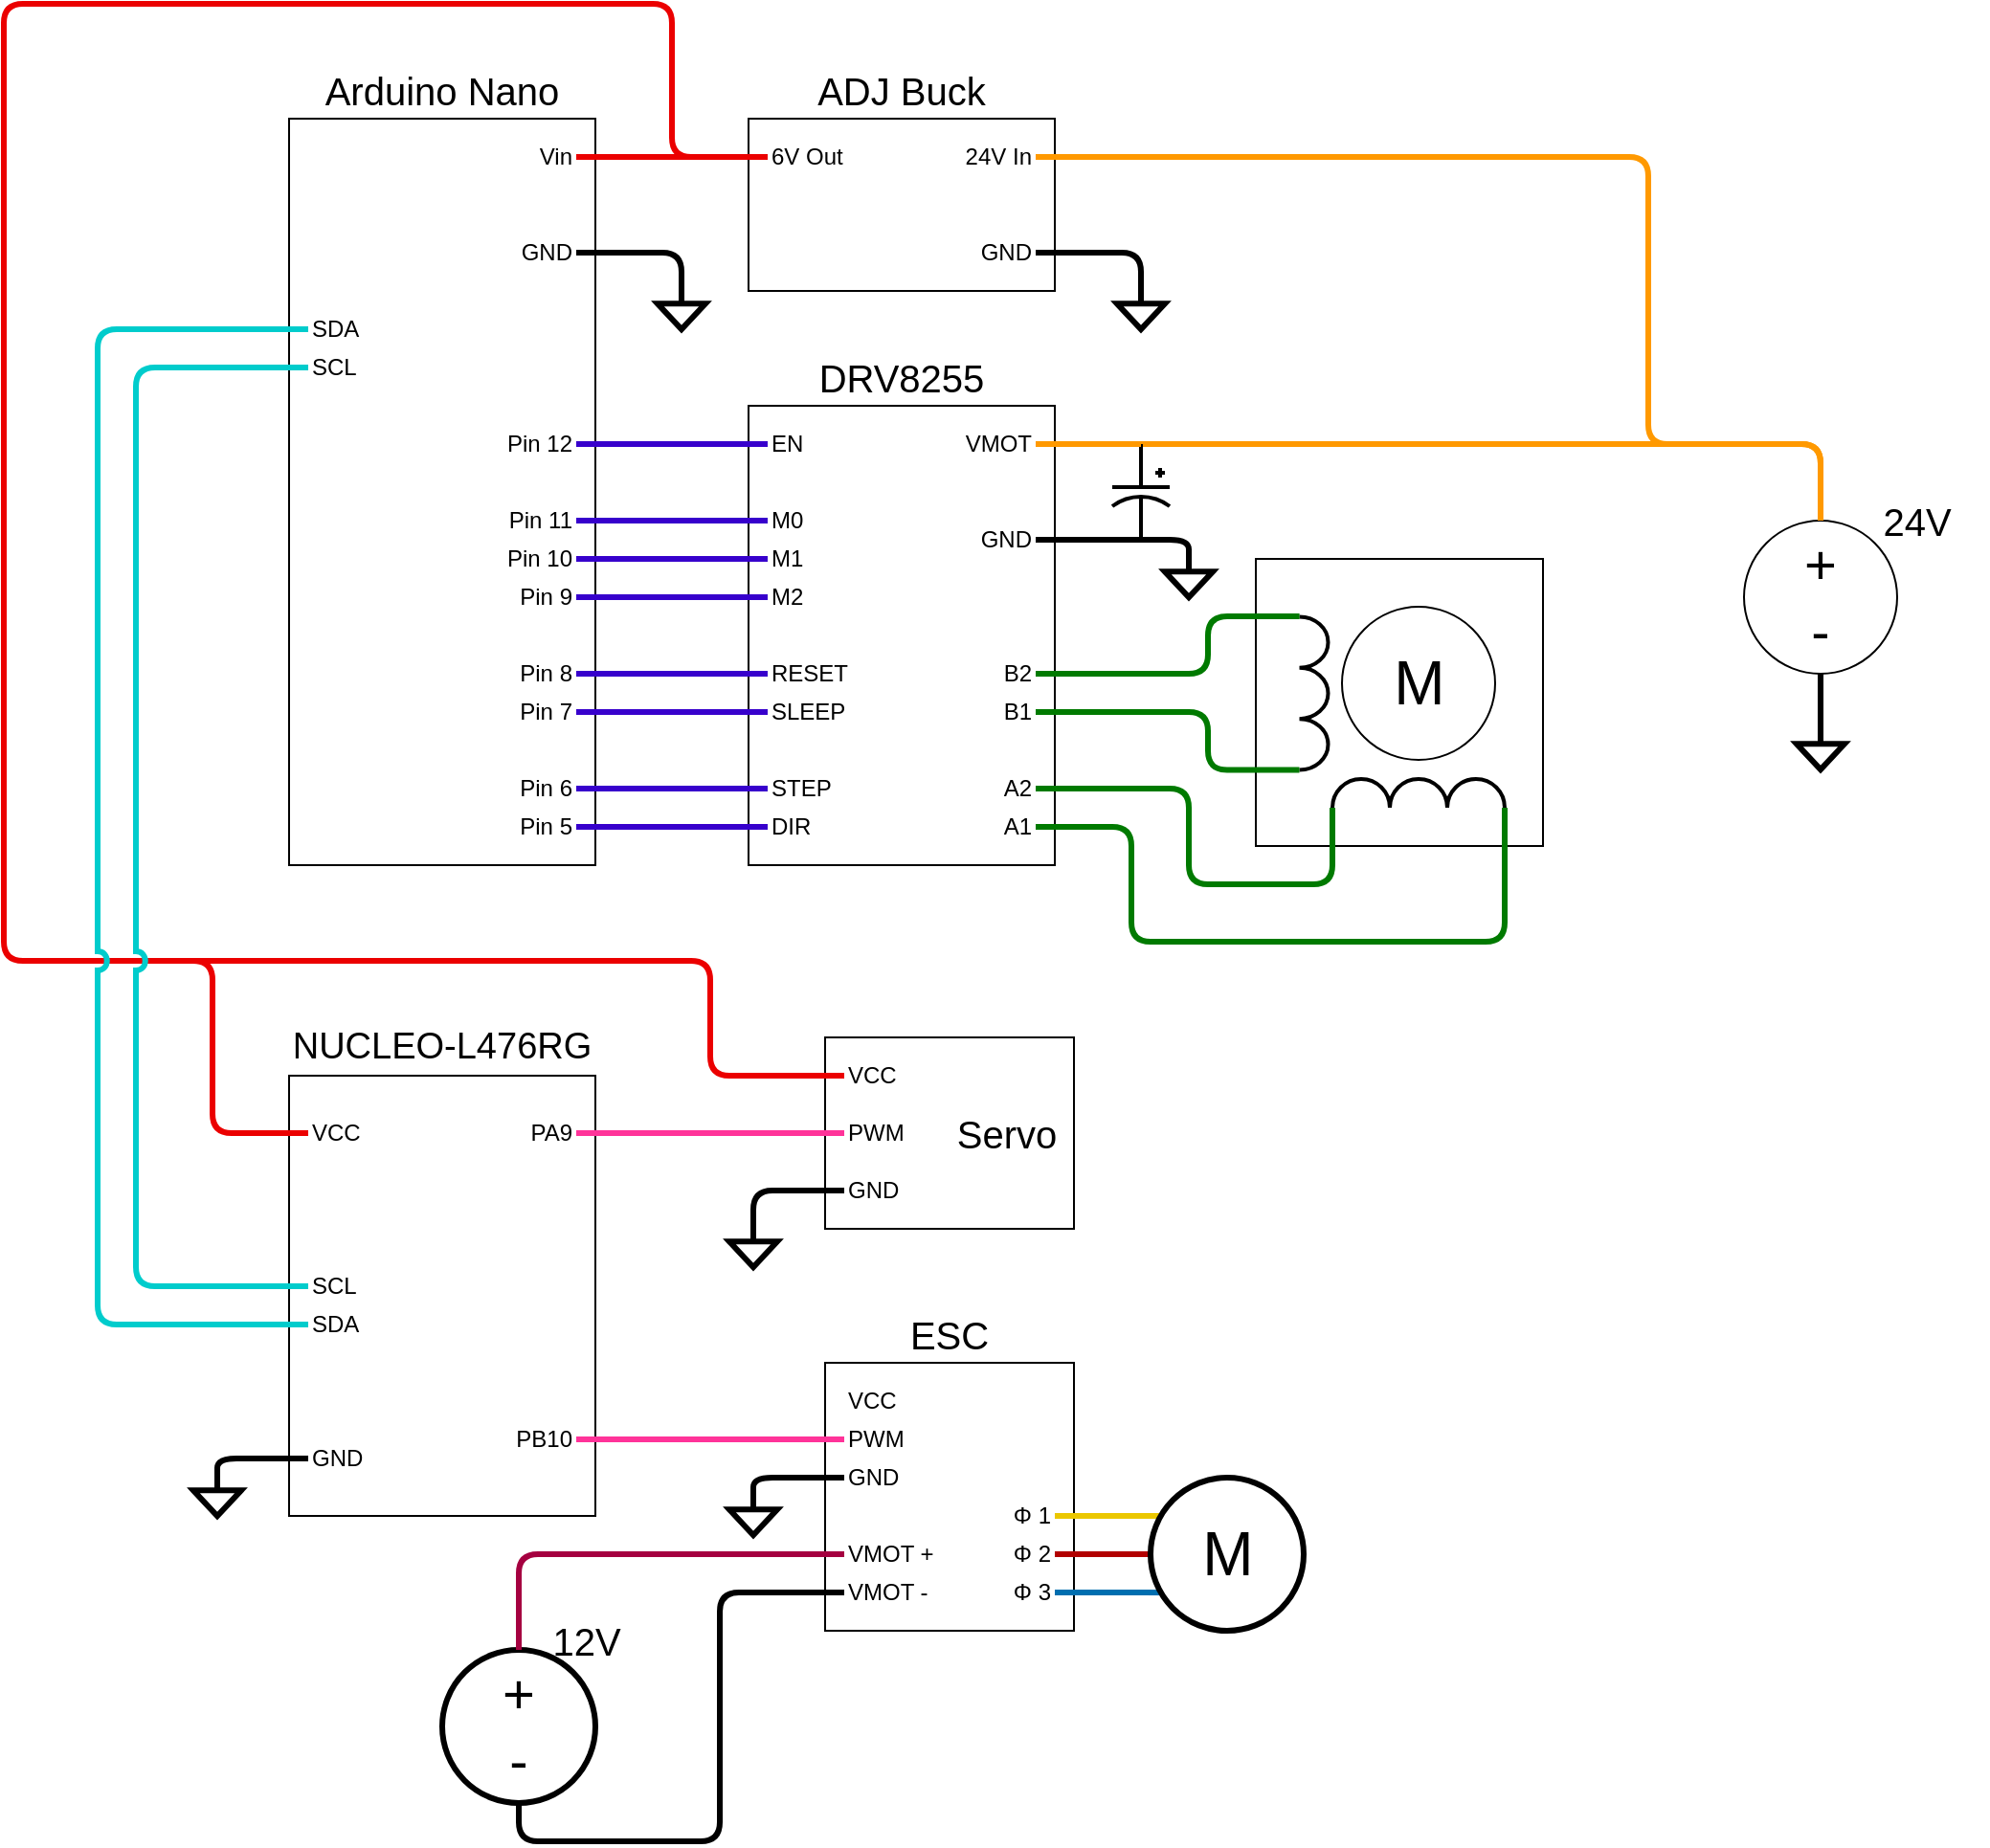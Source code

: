 <mxfile version="24.0.4" type="device">
  <diagram name="Page-1" id="HHTXaT1K1Qac4l2XvUOu">
    <mxGraphModel dx="4073" dy="1965" grid="1" gridSize="10" guides="1" tooltips="1" connect="1" arrows="1" fold="1" page="1" pageScale="1" pageWidth="1100" pageHeight="850" math="0" shadow="0">
      <root>
        <mxCell id="0" />
        <mxCell id="1" parent="0" />
        <mxCell id="TWjn_tjf3bWAZkSlmMyw-79" value="" style="group" vertex="1" connectable="0" parent="1">
          <mxGeometry x="-320" y="210" width="160" height="270" as="geometry" />
        </mxCell>
        <mxCell id="TWjn_tjf3bWAZkSlmMyw-7" value="" style="rounded=0;whiteSpace=wrap;html=1;" vertex="1" parent="TWjn_tjf3bWAZkSlmMyw-79">
          <mxGeometry y="30" width="160" height="240" as="geometry" />
        </mxCell>
        <mxCell id="TWjn_tjf3bWAZkSlmMyw-50" value="M0" style="text;html=1;align=left;verticalAlign=middle;whiteSpace=wrap;rounded=0;" vertex="1" parent="TWjn_tjf3bWAZkSlmMyw-79">
          <mxGeometry x="10" y="80" width="60" height="20" as="geometry" />
        </mxCell>
        <mxCell id="TWjn_tjf3bWAZkSlmMyw-52" value="M1" style="text;html=1;align=left;verticalAlign=middle;whiteSpace=wrap;rounded=0;" vertex="1" parent="TWjn_tjf3bWAZkSlmMyw-79">
          <mxGeometry x="10" y="100" width="60" height="20" as="geometry" />
        </mxCell>
        <mxCell id="TWjn_tjf3bWAZkSlmMyw-54" value="M2" style="text;html=1;align=left;verticalAlign=middle;whiteSpace=wrap;rounded=0;" vertex="1" parent="TWjn_tjf3bWAZkSlmMyw-79">
          <mxGeometry x="10" y="120" width="60" height="20" as="geometry" />
        </mxCell>
        <mxCell id="TWjn_tjf3bWAZkSlmMyw-55" value="RESET" style="text;html=1;align=left;verticalAlign=middle;whiteSpace=wrap;rounded=0;" vertex="1" parent="TWjn_tjf3bWAZkSlmMyw-79">
          <mxGeometry x="10" y="160" width="60" height="20" as="geometry" />
        </mxCell>
        <mxCell id="TWjn_tjf3bWAZkSlmMyw-56" value="SLEEP" style="text;html=1;align=left;verticalAlign=middle;whiteSpace=wrap;rounded=0;" vertex="1" parent="TWjn_tjf3bWAZkSlmMyw-79">
          <mxGeometry x="10" y="180" width="60" height="20" as="geometry" />
        </mxCell>
        <mxCell id="TWjn_tjf3bWAZkSlmMyw-57" value="STEP" style="text;html=1;align=left;verticalAlign=middle;whiteSpace=wrap;rounded=0;" vertex="1" parent="TWjn_tjf3bWAZkSlmMyw-79">
          <mxGeometry x="10" y="220" width="60" height="20" as="geometry" />
        </mxCell>
        <mxCell id="TWjn_tjf3bWAZkSlmMyw-58" value="DIR" style="text;html=1;align=left;verticalAlign=middle;whiteSpace=wrap;rounded=0;" vertex="1" parent="TWjn_tjf3bWAZkSlmMyw-79">
          <mxGeometry x="10" y="240" width="60" height="20" as="geometry" />
        </mxCell>
        <mxCell id="TWjn_tjf3bWAZkSlmMyw-59" value="VMOT" style="text;html=1;align=right;verticalAlign=middle;whiteSpace=wrap;rounded=0;" vertex="1" parent="TWjn_tjf3bWAZkSlmMyw-79">
          <mxGeometry x="90" y="40" width="60" height="20" as="geometry" />
        </mxCell>
        <mxCell id="TWjn_tjf3bWAZkSlmMyw-60" value="GND" style="text;html=1;align=right;verticalAlign=middle;whiteSpace=wrap;rounded=0;" vertex="1" parent="TWjn_tjf3bWAZkSlmMyw-79">
          <mxGeometry x="90" y="90" width="60" height="20" as="geometry" />
        </mxCell>
        <mxCell id="TWjn_tjf3bWAZkSlmMyw-61" value="B2" style="text;html=1;align=right;verticalAlign=middle;whiteSpace=wrap;rounded=0;" vertex="1" parent="TWjn_tjf3bWAZkSlmMyw-79">
          <mxGeometry x="90" y="160" width="60" height="20" as="geometry" />
        </mxCell>
        <mxCell id="TWjn_tjf3bWAZkSlmMyw-62" value="B1" style="text;html=1;align=right;verticalAlign=middle;whiteSpace=wrap;rounded=0;" vertex="1" parent="TWjn_tjf3bWAZkSlmMyw-79">
          <mxGeometry x="90" y="180" width="60" height="20" as="geometry" />
        </mxCell>
        <mxCell id="TWjn_tjf3bWAZkSlmMyw-63" value="A2" style="text;html=1;align=right;verticalAlign=middle;whiteSpace=wrap;rounded=0;" vertex="1" parent="TWjn_tjf3bWAZkSlmMyw-79">
          <mxGeometry x="90" y="220" width="60" height="20" as="geometry" />
        </mxCell>
        <mxCell id="TWjn_tjf3bWAZkSlmMyw-64" value="A1" style="text;html=1;align=right;verticalAlign=middle;whiteSpace=wrap;rounded=0;" vertex="1" parent="TWjn_tjf3bWAZkSlmMyw-79">
          <mxGeometry x="90" y="240" width="60" height="20" as="geometry" />
        </mxCell>
        <mxCell id="TWjn_tjf3bWAZkSlmMyw-65" value="EN" style="text;html=1;align=left;verticalAlign=middle;whiteSpace=wrap;rounded=0;" vertex="1" parent="TWjn_tjf3bWAZkSlmMyw-79">
          <mxGeometry x="10" y="40" width="60" height="20" as="geometry" />
        </mxCell>
        <mxCell id="TWjn_tjf3bWAZkSlmMyw-66" value="&lt;font style=&quot;font-size: 20px;&quot;&gt;DRV8255&lt;/font&gt;" style="text;html=1;align=center;verticalAlign=middle;whiteSpace=wrap;rounded=0;" vertex="1" parent="TWjn_tjf3bWAZkSlmMyw-79">
          <mxGeometry width="160" height="30" as="geometry" />
        </mxCell>
        <mxCell id="TWjn_tjf3bWAZkSlmMyw-1" value="" style="rounded=0;whiteSpace=wrap;html=1;" vertex="1" parent="1">
          <mxGeometry x="-560" y="590" width="160" height="230" as="geometry" />
        </mxCell>
        <mxCell id="TWjn_tjf3bWAZkSlmMyw-2" value="" style="rounded=0;whiteSpace=wrap;html=1;" vertex="1" parent="1">
          <mxGeometry x="-560" y="90" width="160" height="390" as="geometry" />
        </mxCell>
        <mxCell id="TWjn_tjf3bWAZkSlmMyw-9" value="&lt;font style=&quot;font-size: 29px;&quot;&gt;+&lt;/font&gt;&lt;div style=&quot;font-size: 29px;&quot;&gt;&lt;font style=&quot;font-size: 29px;&quot;&gt;-&lt;/font&gt;&lt;/div&gt;" style="ellipse;whiteSpace=wrap;html=1;aspect=fixed;" vertex="1" parent="1">
          <mxGeometry x="200" y="300" width="80" height="80" as="geometry" />
        </mxCell>
        <mxCell id="TWjn_tjf3bWAZkSlmMyw-10" value="&lt;font style=&quot;font-size: 29px;&quot;&gt;+&lt;/font&gt;&lt;div style=&quot;font-size: 29px;&quot;&gt;&lt;font style=&quot;font-size: 29px;&quot;&gt;-&lt;/font&gt;&lt;/div&gt;" style="ellipse;whiteSpace=wrap;html=1;aspect=fixed;strokeWidth=3;" vertex="1" parent="1">
          <mxGeometry x="-480" y="890" width="80" height="80" as="geometry" />
        </mxCell>
        <mxCell id="TWjn_tjf3bWAZkSlmMyw-70" style="edgeStyle=orthogonalEdgeStyle;rounded=0;orthogonalLoop=1;jettySize=auto;html=1;exitX=1;exitY=0.5;exitDx=0;exitDy=0;exitPerimeter=0;entryX=1;entryY=0.5;entryDx=0;entryDy=0;endArrow=none;endFill=0;align=right;strokeWidth=3;" edge="1" parent="1" source="TWjn_tjf3bWAZkSlmMyw-11" target="TWjn_tjf3bWAZkSlmMyw-60">
          <mxGeometry relative="1" as="geometry">
            <Array as="points">
              <mxPoint x="-135" y="310" />
            </Array>
          </mxGeometry>
        </mxCell>
        <mxCell id="TWjn_tjf3bWAZkSlmMyw-94" style="edgeStyle=orthogonalEdgeStyle;rounded=1;orthogonalLoop=1;jettySize=auto;html=1;exitX=0;exitY=0.5;exitDx=0;exitDy=0;exitPerimeter=0;entryX=0.5;entryY=0;entryDx=0;entryDy=0;endArrow=none;endFill=0;curved=0;fillColor=#f0a30a;strokeColor=#ff9900;strokeWidth=3;" edge="1" parent="1" source="TWjn_tjf3bWAZkSlmMyw-11" target="TWjn_tjf3bWAZkSlmMyw-9">
          <mxGeometry relative="1" as="geometry">
            <Array as="points">
              <mxPoint x="240" y="260" />
            </Array>
          </mxGeometry>
        </mxCell>
        <mxCell id="TWjn_tjf3bWAZkSlmMyw-11" value="" style="pointerEvents=1;verticalLabelPosition=bottom;shadow=0;dashed=0;align=center;html=1;verticalAlign=top;shape=mxgraph.electrical.capacitors.capacitor_3;strokeWidth=2;rotation=90;" vertex="1" parent="1">
          <mxGeometry x="-140" y="270" width="50" height="30" as="geometry" />
        </mxCell>
        <mxCell id="TWjn_tjf3bWAZkSlmMyw-69" style="edgeStyle=orthogonalEdgeStyle;rounded=1;orthogonalLoop=1;jettySize=auto;html=1;exitX=1;exitY=0.5;exitDx=0;exitDy=0;entryX=0;entryY=0.5;entryDx=0;entryDy=0;entryPerimeter=0;endArrow=none;endFill=0;align=right;curved=0;fillColor=#f0a30a;strokeColor=#ff9900;strokeWidth=3;" edge="1" parent="1" source="TWjn_tjf3bWAZkSlmMyw-59" target="TWjn_tjf3bWAZkSlmMyw-11">
          <mxGeometry relative="1" as="geometry">
            <Array as="points">
              <mxPoint x="-140" y="260" />
              <mxPoint x="-140" y="260" />
            </Array>
          </mxGeometry>
        </mxCell>
        <mxCell id="TWjn_tjf3bWAZkSlmMyw-78" value="" style="group" vertex="1" connectable="0" parent="1">
          <mxGeometry x="-320" y="60" width="160" height="120" as="geometry" />
        </mxCell>
        <mxCell id="TWjn_tjf3bWAZkSlmMyw-35" value="" style="rounded=0;whiteSpace=wrap;html=1;" vertex="1" parent="TWjn_tjf3bWAZkSlmMyw-78">
          <mxGeometry y="30" width="160" height="90" as="geometry" />
        </mxCell>
        <mxCell id="TWjn_tjf3bWAZkSlmMyw-71" value="&lt;font style=&quot;font-size: 20px;&quot;&gt;ADJ Buck&lt;/font&gt;" style="text;html=1;align=center;verticalAlign=middle;whiteSpace=wrap;rounded=0;" vertex="1" parent="TWjn_tjf3bWAZkSlmMyw-78">
          <mxGeometry width="160" height="30" as="geometry" />
        </mxCell>
        <mxCell id="TWjn_tjf3bWAZkSlmMyw-72" value="6V Out" style="text;html=1;align=left;verticalAlign=middle;whiteSpace=wrap;rounded=0;" vertex="1" parent="TWjn_tjf3bWAZkSlmMyw-78">
          <mxGeometry x="10" y="40" width="60" height="20" as="geometry" />
        </mxCell>
        <mxCell id="TWjn_tjf3bWAZkSlmMyw-73" value="GND" style="text;html=1;align=right;verticalAlign=middle;whiteSpace=wrap;rounded=0;" vertex="1" parent="TWjn_tjf3bWAZkSlmMyw-78">
          <mxGeometry x="90" y="90" width="60" height="20" as="geometry" />
        </mxCell>
        <mxCell id="TWjn_tjf3bWAZkSlmMyw-74" value="24V In" style="text;html=1;align=right;verticalAlign=middle;whiteSpace=wrap;rounded=0;" vertex="1" parent="TWjn_tjf3bWAZkSlmMyw-78">
          <mxGeometry x="90" y="40" width="60" height="20" as="geometry" />
        </mxCell>
        <mxCell id="TWjn_tjf3bWAZkSlmMyw-80" value="" style="group" vertex="1" connectable="0" parent="1">
          <mxGeometry x="-280" y="570" width="130" height="100" as="geometry" />
        </mxCell>
        <mxCell id="TWjn_tjf3bWAZkSlmMyw-34" value="" style="rounded=0;whiteSpace=wrap;html=1;" vertex="1" parent="TWjn_tjf3bWAZkSlmMyw-80">
          <mxGeometry width="130" height="100" as="geometry" />
        </mxCell>
        <mxCell id="TWjn_tjf3bWAZkSlmMyw-41" value="PWM" style="text;html=1;align=left;verticalAlign=middle;whiteSpace=wrap;rounded=0;rotation=0;" vertex="1" parent="TWjn_tjf3bWAZkSlmMyw-80">
          <mxGeometry x="10" y="40" width="50" height="20" as="geometry" />
        </mxCell>
        <mxCell id="TWjn_tjf3bWAZkSlmMyw-42" value="GND" style="text;html=1;align=left;verticalAlign=middle;whiteSpace=wrap;rounded=0;" vertex="1" parent="TWjn_tjf3bWAZkSlmMyw-80">
          <mxGeometry x="10" y="70" width="50" height="20" as="geometry" />
        </mxCell>
        <mxCell id="TWjn_tjf3bWAZkSlmMyw-45" value="&lt;font style=&quot;font-size: 20px;&quot;&gt;Servo&lt;/font&gt;" style="text;html=1;align=center;verticalAlign=middle;whiteSpace=wrap;rounded=0;" vertex="1" parent="TWjn_tjf3bWAZkSlmMyw-80">
          <mxGeometry x="70" y="33.339" width="50" height="33.333" as="geometry" />
        </mxCell>
        <mxCell id="TWjn_tjf3bWAZkSlmMyw-39" value="VCC" style="text;html=1;align=left;verticalAlign=middle;whiteSpace=wrap;rounded=0;" vertex="1" parent="TWjn_tjf3bWAZkSlmMyw-80">
          <mxGeometry x="10" y="10" width="50" height="20" as="geometry" />
        </mxCell>
        <mxCell id="TWjn_tjf3bWAZkSlmMyw-83" value="&lt;font style=&quot;font-size: 20px;&quot;&gt;Arduino Nano&lt;/font&gt;" style="text;html=1;align=center;verticalAlign=middle;whiteSpace=wrap;rounded=0;" vertex="1" parent="1">
          <mxGeometry x="-560" y="60" width="160" height="30" as="geometry" />
        </mxCell>
        <mxCell id="TWjn_tjf3bWAZkSlmMyw-84" value="Vin" style="text;html=1;align=right;verticalAlign=middle;whiteSpace=wrap;rounded=0;" vertex="1" parent="1">
          <mxGeometry x="-470" y="100" width="60" height="20" as="geometry" />
        </mxCell>
        <mxCell id="TWjn_tjf3bWAZkSlmMyw-91" value="" style="pointerEvents=1;verticalLabelPosition=bottom;shadow=0;dashed=0;align=center;html=1;verticalAlign=top;shape=mxgraph.electrical.signal_sources.signal_ground;strokeWidth=3;" vertex="1" parent="1">
          <mxGeometry x="-102.5" y="320" width="25" height="20" as="geometry" />
        </mxCell>
        <mxCell id="TWjn_tjf3bWAZkSlmMyw-92" style="edgeStyle=orthogonalEdgeStyle;rounded=1;orthogonalLoop=1;jettySize=auto;html=1;exitX=1;exitY=0.5;exitDx=0;exitDy=0;exitPerimeter=0;entryX=0.5;entryY=0;entryDx=0;entryDy=0;entryPerimeter=0;endArrow=none;endFill=0;strokeWidth=3;curved=0;" edge="1" parent="1" source="TWjn_tjf3bWAZkSlmMyw-11" target="TWjn_tjf3bWAZkSlmMyw-91">
          <mxGeometry relative="1" as="geometry" />
        </mxCell>
        <mxCell id="TWjn_tjf3bWAZkSlmMyw-95" style="edgeStyle=orthogonalEdgeStyle;rounded=1;orthogonalLoop=1;jettySize=auto;html=1;exitX=1;exitY=0.5;exitDx=0;exitDy=0;entryX=0.5;entryY=0;entryDx=0;entryDy=0;endArrow=none;endFill=0;curved=0;fillColor=#f0a30a;strokeColor=#ff9900;strokeWidth=3;" edge="1" parent="1" source="TWjn_tjf3bWAZkSlmMyw-74" target="TWjn_tjf3bWAZkSlmMyw-9">
          <mxGeometry relative="1" as="geometry">
            <mxPoint x="-105" y="270" as="sourcePoint" />
            <mxPoint x="300" y="410" as="targetPoint" />
            <Array as="points">
              <mxPoint x="150" y="110" />
              <mxPoint x="150" y="260" />
              <mxPoint x="240" y="260" />
            </Array>
          </mxGeometry>
        </mxCell>
        <mxCell id="TWjn_tjf3bWAZkSlmMyw-97" value="" style="group" vertex="1" connectable="0" parent="1">
          <mxGeometry x="-55" y="320" width="150" height="150" as="geometry" />
        </mxCell>
        <mxCell id="TWjn_tjf3bWAZkSlmMyw-96" value="" style="whiteSpace=wrap;html=1;aspect=fixed;" vertex="1" parent="TWjn_tjf3bWAZkSlmMyw-97">
          <mxGeometry width="150" height="150" as="geometry" />
        </mxCell>
        <mxCell id="TWjn_tjf3bWAZkSlmMyw-14" value="M" style="verticalLabelPosition=middle;shadow=0;dashed=0;align=center;html=1;verticalAlign=middle;strokeWidth=1;shape=ellipse;fontSize=32;perimeter=ellipsePerimeter;" vertex="1" parent="TWjn_tjf3bWAZkSlmMyw-97">
          <mxGeometry x="45" y="25" width="80" height="80" as="geometry" />
        </mxCell>
        <mxCell id="TWjn_tjf3bWAZkSlmMyw-31" value="" style="verticalLabelPosition=bottom;shadow=0;dashed=0;align=center;html=1;verticalAlign=top;shape=mxgraph.electrical.rot_mech.field;pointerEvents=1;strokeWidth=2;" vertex="1" parent="TWjn_tjf3bWAZkSlmMyw-97">
          <mxGeometry x="40" y="115" width="90" height="15" as="geometry" />
        </mxCell>
        <mxCell id="TWjn_tjf3bWAZkSlmMyw-32" value="" style="verticalLabelPosition=bottom;shadow=0;dashed=0;align=center;html=1;verticalAlign=top;shape=mxgraph.electrical.rot_mech.field;pointerEvents=1;rotation=90;strokeWidth=2;" vertex="1" parent="TWjn_tjf3bWAZkSlmMyw-97">
          <mxGeometry x="-9.75" y="62.75" width="80" height="15" as="geometry" />
        </mxCell>
        <mxCell id="TWjn_tjf3bWAZkSlmMyw-87" style="edgeStyle=orthogonalEdgeStyle;rounded=1;orthogonalLoop=1;jettySize=auto;html=1;exitX=1;exitY=0.5;exitDx=0;exitDy=0;entryX=1;entryY=1;entryDx=0;entryDy=0;entryPerimeter=0;endArrow=none;endFill=0;fillColor=#008a00;strokeColor=#007a00;strokeWidth=3;curved=0;" edge="1" parent="1" source="TWjn_tjf3bWAZkSlmMyw-64" target="TWjn_tjf3bWAZkSlmMyw-31">
          <mxGeometry relative="1" as="geometry">
            <Array as="points">
              <mxPoint x="-120" y="460" />
              <mxPoint x="-120" y="520" />
              <mxPoint x="75" y="520" />
            </Array>
          </mxGeometry>
        </mxCell>
        <mxCell id="TWjn_tjf3bWAZkSlmMyw-93" style="edgeStyle=orthogonalEdgeStyle;rounded=1;orthogonalLoop=1;jettySize=auto;html=1;exitX=1;exitY=0.5;exitDx=0;exitDy=0;entryX=0;entryY=1;entryDx=0;entryDy=0;entryPerimeter=0;endArrow=none;endFill=0;fillColor=#008a00;strokeColor=#007a00;strokeWidth=3;curved=0;" edge="1" parent="1" source="TWjn_tjf3bWAZkSlmMyw-63" target="TWjn_tjf3bWAZkSlmMyw-31">
          <mxGeometry relative="1" as="geometry">
            <mxPoint x="-160" y="470" as="sourcePoint" />
            <mxPoint x="85" y="450" as="targetPoint" />
            <Array as="points">
              <mxPoint x="-90" y="440" />
              <mxPoint x="-90" y="490" />
              <mxPoint x="-15" y="490" />
            </Array>
          </mxGeometry>
        </mxCell>
        <mxCell id="TWjn_tjf3bWAZkSlmMyw-89" style="edgeStyle=orthogonalEdgeStyle;rounded=1;orthogonalLoop=1;jettySize=auto;html=1;exitX=1;exitY=0.5;exitDx=0;exitDy=0;entryX=0;entryY=1;entryDx=0;entryDy=0;entryPerimeter=0;endArrow=none;endFill=0;fillColor=#008a00;strokeColor=#007a00;strokeWidth=3;curved=0;" edge="1" parent="1" source="TWjn_tjf3bWAZkSlmMyw-61" target="TWjn_tjf3bWAZkSlmMyw-32">
          <mxGeometry relative="1" as="geometry">
            <mxPoint x="-160" y="450" as="sourcePoint" />
            <mxPoint x="95" y="450" as="targetPoint" />
            <Array as="points">
              <mxPoint x="-80" y="380" />
              <mxPoint x="-80" y="350" />
              <mxPoint x="-33" y="350" />
            </Array>
          </mxGeometry>
        </mxCell>
        <mxCell id="TWjn_tjf3bWAZkSlmMyw-90" style="edgeStyle=orthogonalEdgeStyle;rounded=1;orthogonalLoop=1;jettySize=auto;html=1;exitX=1;exitY=0.5;exitDx=0;exitDy=0;entryX=1;entryY=1;entryDx=0;entryDy=0;entryPerimeter=0;endArrow=none;endFill=0;fillColor=#008a00;strokeColor=#007a00;strokeWidth=3;curved=0;" edge="1" parent="1" source="TWjn_tjf3bWAZkSlmMyw-62" target="TWjn_tjf3bWAZkSlmMyw-32">
          <mxGeometry relative="1" as="geometry">
            <mxPoint x="-160" y="390" as="sourcePoint" />
            <mxPoint x="77" y="340" as="targetPoint" />
            <Array as="points">
              <mxPoint x="-80" y="400" />
              <mxPoint x="-80" y="430" />
            </Array>
          </mxGeometry>
        </mxCell>
        <mxCell id="TWjn_tjf3bWAZkSlmMyw-100" value="" style="pointerEvents=1;verticalLabelPosition=bottom;shadow=0;dashed=0;align=center;html=1;verticalAlign=top;shape=mxgraph.electrical.signal_sources.signal_ground;strokeWidth=3;" vertex="1" parent="1">
          <mxGeometry x="-127.5" y="180" width="25" height="20" as="geometry" />
        </mxCell>
        <mxCell id="TWjn_tjf3bWAZkSlmMyw-101" style="edgeStyle=orthogonalEdgeStyle;rounded=1;orthogonalLoop=1;jettySize=auto;html=1;exitX=1;exitY=0.5;exitDx=0;exitDy=0;entryX=0.5;entryY=0;entryDx=0;entryDy=0;entryPerimeter=0;endArrow=none;endFill=0;strokeWidth=3;curved=0;" edge="1" parent="1" source="TWjn_tjf3bWAZkSlmMyw-73" target="TWjn_tjf3bWAZkSlmMyw-100">
          <mxGeometry relative="1" as="geometry" />
        </mxCell>
        <mxCell id="TWjn_tjf3bWAZkSlmMyw-114" style="edgeStyle=orthogonalEdgeStyle;rounded=0;orthogonalLoop=1;jettySize=auto;html=1;exitX=0.5;exitY=0;exitDx=0;exitDy=0;exitPerimeter=0;entryX=0.5;entryY=1;entryDx=0;entryDy=0;strokeColor=default;align=center;verticalAlign=middle;fontFamily=Helvetica;fontSize=11;fontColor=default;labelBackgroundColor=default;endArrow=none;endFill=0;strokeWidth=3;" edge="1" parent="1" source="TWjn_tjf3bWAZkSlmMyw-104" target="TWjn_tjf3bWAZkSlmMyw-9">
          <mxGeometry relative="1" as="geometry">
            <Array as="points">
              <mxPoint x="240" y="400" />
              <mxPoint x="240" y="400" />
            </Array>
          </mxGeometry>
        </mxCell>
        <mxCell id="TWjn_tjf3bWAZkSlmMyw-104" value="" style="pointerEvents=1;verticalLabelPosition=bottom;shadow=0;dashed=0;align=center;html=1;verticalAlign=top;shape=mxgraph.electrical.signal_sources.signal_ground;strokeWidth=3;" vertex="1" parent="1">
          <mxGeometry x="227.5" y="410" width="25" height="20" as="geometry" />
        </mxCell>
        <mxCell id="TWjn_tjf3bWAZkSlmMyw-106" value="SDA" style="text;html=1;align=left;verticalAlign=middle;whiteSpace=wrap;rounded=0;glass=0;" vertex="1" parent="1">
          <mxGeometry x="-550" y="190" width="60" height="20" as="geometry" />
        </mxCell>
        <mxCell id="TWjn_tjf3bWAZkSlmMyw-107" value="SCL" style="text;html=1;align=left;verticalAlign=middle;whiteSpace=wrap;rounded=0;glass=0;" vertex="1" parent="1">
          <mxGeometry x="-550" y="210" width="60" height="20" as="geometry" />
        </mxCell>
        <mxCell id="TWjn_tjf3bWAZkSlmMyw-108" value="GND" style="text;html=1;align=right;verticalAlign=middle;whiteSpace=wrap;rounded=0;" vertex="1" parent="1">
          <mxGeometry x="-470" y="150" width="60" height="20" as="geometry" />
        </mxCell>
        <mxCell id="TWjn_tjf3bWAZkSlmMyw-112" style="edgeStyle=orthogonalEdgeStyle;rounded=1;orthogonalLoop=1;jettySize=auto;html=1;exitX=0.5;exitY=0;exitDx=0;exitDy=0;exitPerimeter=0;entryX=1;entryY=0.5;entryDx=0;entryDy=0;strokeColor=default;align=center;verticalAlign=middle;fontFamily=Helvetica;fontSize=11;fontColor=default;labelBackgroundColor=default;endArrow=none;endFill=0;strokeWidth=3;curved=0;" edge="1" parent="1" source="TWjn_tjf3bWAZkSlmMyw-110" target="TWjn_tjf3bWAZkSlmMyw-108">
          <mxGeometry relative="1" as="geometry" />
        </mxCell>
        <mxCell id="TWjn_tjf3bWAZkSlmMyw-110" value="" style="pointerEvents=1;verticalLabelPosition=bottom;shadow=0;dashed=0;align=center;html=1;verticalAlign=top;shape=mxgraph.electrical.signal_sources.signal_ground;strokeWidth=3;" vertex="1" parent="1">
          <mxGeometry x="-367.5" y="180" width="25" height="20" as="geometry" />
        </mxCell>
        <mxCell id="TWjn_tjf3bWAZkSlmMyw-113" style="edgeStyle=orthogonalEdgeStyle;rounded=1;orthogonalLoop=1;jettySize=auto;html=1;exitX=0;exitY=0.5;exitDx=0;exitDy=0;entryX=1;entryY=0.5;entryDx=0;entryDy=0;strokeColor=#eb0000;align=center;verticalAlign=middle;fontFamily=Helvetica;fontSize=11;fontColor=default;labelBackgroundColor=default;endArrow=none;endFill=0;strokeWidth=3;fillColor=#a20025;curved=0;" edge="1" parent="1" source="TWjn_tjf3bWAZkSlmMyw-72" target="TWjn_tjf3bWAZkSlmMyw-84">
          <mxGeometry relative="1" as="geometry" />
        </mxCell>
        <mxCell id="TWjn_tjf3bWAZkSlmMyw-132" style="edgeStyle=orthogonalEdgeStyle;rounded=0;orthogonalLoop=1;jettySize=auto;html=1;exitX=1;exitY=0.5;exitDx=0;exitDy=0;entryX=0;entryY=0.5;entryDx=0;entryDy=0;strokeColor=#3700CC;align=center;verticalAlign=middle;fontFamily=Helvetica;fontSize=11;fontColor=default;labelBackgroundColor=default;endArrow=none;endFill=0;strokeWidth=3;fillColor=#6a00ff;" edge="1" parent="1" source="TWjn_tjf3bWAZkSlmMyw-115" target="TWjn_tjf3bWAZkSlmMyw-65">
          <mxGeometry relative="1" as="geometry" />
        </mxCell>
        <mxCell id="TWjn_tjf3bWAZkSlmMyw-115" value="Pin 12" style="text;html=1;align=right;verticalAlign=middle;whiteSpace=wrap;rounded=0;" vertex="1" parent="1">
          <mxGeometry x="-470" y="250" width="60" height="20" as="geometry" />
        </mxCell>
        <mxCell id="TWjn_tjf3bWAZkSlmMyw-129" style="edgeStyle=orthogonalEdgeStyle;rounded=0;orthogonalLoop=1;jettySize=auto;html=1;exitX=1;exitY=0.5;exitDx=0;exitDy=0;entryX=0;entryY=0.5;entryDx=0;entryDy=0;strokeColor=#3700CC;align=center;verticalAlign=middle;fontFamily=Helvetica;fontSize=11;fontColor=default;labelBackgroundColor=default;endArrow=none;endFill=0;strokeWidth=3;fillColor=#6a00ff;" edge="1" parent="1" source="TWjn_tjf3bWAZkSlmMyw-116" target="TWjn_tjf3bWAZkSlmMyw-50">
          <mxGeometry relative="1" as="geometry" />
        </mxCell>
        <mxCell id="TWjn_tjf3bWAZkSlmMyw-116" value="Pin 11" style="text;html=1;align=right;verticalAlign=middle;whiteSpace=wrap;rounded=0;" vertex="1" parent="1">
          <mxGeometry x="-470" y="290" width="60" height="20" as="geometry" />
        </mxCell>
        <mxCell id="TWjn_tjf3bWAZkSlmMyw-128" style="edgeStyle=orthogonalEdgeStyle;rounded=0;orthogonalLoop=1;jettySize=auto;html=1;exitX=1;exitY=0.5;exitDx=0;exitDy=0;entryX=0;entryY=0.5;entryDx=0;entryDy=0;strokeColor=#3700CC;align=center;verticalAlign=middle;fontFamily=Helvetica;fontSize=11;fontColor=default;labelBackgroundColor=default;endArrow=none;endFill=0;strokeWidth=3;fillColor=#6a00ff;" edge="1" parent="1" source="TWjn_tjf3bWAZkSlmMyw-117" target="TWjn_tjf3bWAZkSlmMyw-52">
          <mxGeometry relative="1" as="geometry" />
        </mxCell>
        <mxCell id="TWjn_tjf3bWAZkSlmMyw-117" value="Pin 10" style="text;html=1;align=right;verticalAlign=middle;whiteSpace=wrap;rounded=0;" vertex="1" parent="1">
          <mxGeometry x="-470" y="310" width="60" height="20" as="geometry" />
        </mxCell>
        <mxCell id="TWjn_tjf3bWAZkSlmMyw-127" style="edgeStyle=orthogonalEdgeStyle;rounded=0;orthogonalLoop=1;jettySize=auto;html=1;exitX=1;exitY=0.5;exitDx=0;exitDy=0;entryX=0;entryY=0.5;entryDx=0;entryDy=0;strokeColor=#3700CC;align=center;verticalAlign=middle;fontFamily=Helvetica;fontSize=11;fontColor=default;labelBackgroundColor=default;endArrow=none;endFill=0;strokeWidth=3;fillColor=#6a00ff;" edge="1" parent="1" source="TWjn_tjf3bWAZkSlmMyw-118" target="TWjn_tjf3bWAZkSlmMyw-54">
          <mxGeometry relative="1" as="geometry" />
        </mxCell>
        <mxCell id="TWjn_tjf3bWAZkSlmMyw-118" value="Pin 9" style="text;html=1;align=right;verticalAlign=middle;whiteSpace=wrap;rounded=0;" vertex="1" parent="1">
          <mxGeometry x="-470" y="330" width="60" height="20" as="geometry" />
        </mxCell>
        <mxCell id="TWjn_tjf3bWAZkSlmMyw-126" style="edgeStyle=orthogonalEdgeStyle;rounded=0;orthogonalLoop=1;jettySize=auto;html=1;exitX=1;exitY=0.5;exitDx=0;exitDy=0;entryX=0;entryY=0.5;entryDx=0;entryDy=0;strokeColor=#3700CC;align=center;verticalAlign=middle;fontFamily=Helvetica;fontSize=11;fontColor=default;labelBackgroundColor=default;endArrow=none;endFill=0;strokeWidth=3;fillColor=#6a00ff;" edge="1" parent="1" source="TWjn_tjf3bWAZkSlmMyw-119" target="TWjn_tjf3bWAZkSlmMyw-55">
          <mxGeometry relative="1" as="geometry" />
        </mxCell>
        <mxCell id="TWjn_tjf3bWAZkSlmMyw-119" value="Pin 8" style="text;html=1;align=right;verticalAlign=middle;whiteSpace=wrap;rounded=0;" vertex="1" parent="1">
          <mxGeometry x="-470" y="370" width="60" height="20" as="geometry" />
        </mxCell>
        <mxCell id="TWjn_tjf3bWAZkSlmMyw-125" style="edgeStyle=orthogonalEdgeStyle;rounded=0;orthogonalLoop=1;jettySize=auto;html=1;exitX=1;exitY=0.5;exitDx=0;exitDy=0;entryX=0;entryY=0.5;entryDx=0;entryDy=0;strokeColor=#3700CC;align=center;verticalAlign=middle;fontFamily=Helvetica;fontSize=11;fontColor=default;labelBackgroundColor=default;endArrow=none;endFill=0;strokeWidth=3;fillColor=#6a00ff;" edge="1" parent="1" source="TWjn_tjf3bWAZkSlmMyw-120" target="TWjn_tjf3bWAZkSlmMyw-56">
          <mxGeometry relative="1" as="geometry" />
        </mxCell>
        <mxCell id="TWjn_tjf3bWAZkSlmMyw-120" value="Pin 7" style="text;html=1;align=right;verticalAlign=middle;whiteSpace=wrap;rounded=0;" vertex="1" parent="1">
          <mxGeometry x="-470" y="390" width="60" height="20" as="geometry" />
        </mxCell>
        <mxCell id="TWjn_tjf3bWAZkSlmMyw-124" style="edgeStyle=orthogonalEdgeStyle;rounded=0;orthogonalLoop=1;jettySize=auto;html=1;exitX=1;exitY=0.5;exitDx=0;exitDy=0;entryX=0;entryY=0.5;entryDx=0;entryDy=0;strokeColor=#3700CC;align=center;verticalAlign=middle;fontFamily=Helvetica;fontSize=11;fontColor=default;labelBackgroundColor=default;endArrow=none;endFill=0;strokeWidth=3;fillColor=#6a00ff;" edge="1" parent="1" source="TWjn_tjf3bWAZkSlmMyw-121" target="TWjn_tjf3bWAZkSlmMyw-57">
          <mxGeometry relative="1" as="geometry" />
        </mxCell>
        <mxCell id="TWjn_tjf3bWAZkSlmMyw-121" value="Pin 6" style="text;html=1;align=right;verticalAlign=middle;whiteSpace=wrap;rounded=0;" vertex="1" parent="1">
          <mxGeometry x="-470" y="430" width="60" height="20" as="geometry" />
        </mxCell>
        <mxCell id="TWjn_tjf3bWAZkSlmMyw-123" style="edgeStyle=orthogonalEdgeStyle;rounded=0;orthogonalLoop=1;jettySize=auto;html=1;exitX=1;exitY=0.5;exitDx=0;exitDy=0;entryX=0;entryY=0.5;entryDx=0;entryDy=0;strokeColor=#3700CC;align=center;verticalAlign=middle;fontFamily=Helvetica;fontSize=11;fontColor=default;labelBackgroundColor=default;endArrow=none;endFill=0;strokeWidth=3;fillColor=#6a00ff;" edge="1" parent="1" source="TWjn_tjf3bWAZkSlmMyw-122" target="TWjn_tjf3bWAZkSlmMyw-58">
          <mxGeometry relative="1" as="geometry" />
        </mxCell>
        <mxCell id="TWjn_tjf3bWAZkSlmMyw-122" value="Pin 5" style="text;html=1;align=right;verticalAlign=middle;whiteSpace=wrap;rounded=0;" vertex="1" parent="1">
          <mxGeometry x="-470" y="450" width="60" height="20" as="geometry" />
        </mxCell>
        <mxCell id="TWjn_tjf3bWAZkSlmMyw-154" value="&lt;font style=&quot;font-size: 19px;&quot;&gt;NUCLEO-L476RG&lt;/font&gt;" style="text;html=1;align=center;verticalAlign=middle;whiteSpace=wrap;rounded=0;fontSize=19;" vertex="1" parent="1">
          <mxGeometry x="-560" y="560" width="160" height="30" as="geometry" />
        </mxCell>
        <mxCell id="TWjn_tjf3bWAZkSlmMyw-157" value="" style="group" vertex="1" connectable="0" parent="1">
          <mxGeometry x="-280" y="710" width="130" height="170" as="geometry" />
        </mxCell>
        <mxCell id="TWjn_tjf3bWAZkSlmMyw-141" value="&lt;font style=&quot;font-size: 20px;&quot;&gt;ESC&lt;/font&gt;" style="text;html=1;align=center;verticalAlign=middle;whiteSpace=wrap;rounded=0;container=0;" vertex="1" parent="TWjn_tjf3bWAZkSlmMyw-157">
          <mxGeometry width="130" height="30" as="geometry" />
        </mxCell>
        <mxCell id="TWjn_tjf3bWAZkSlmMyw-137" value="" style="rounded=0;whiteSpace=wrap;html=1;container=0;" vertex="1" parent="TWjn_tjf3bWAZkSlmMyw-157">
          <mxGeometry y="30" width="130" height="140" as="geometry" />
        </mxCell>
        <mxCell id="TWjn_tjf3bWAZkSlmMyw-138" value="VCC" style="text;html=1;align=left;verticalAlign=middle;whiteSpace=wrap;rounded=0;container=0;" vertex="1" parent="TWjn_tjf3bWAZkSlmMyw-157">
          <mxGeometry x="10" y="40" width="50" height="20" as="geometry" />
        </mxCell>
        <mxCell id="TWjn_tjf3bWAZkSlmMyw-139" value="PWM" style="text;html=1;align=left;verticalAlign=middle;whiteSpace=wrap;rounded=0;container=0;" vertex="1" parent="TWjn_tjf3bWAZkSlmMyw-157">
          <mxGeometry x="10" y="60" width="50" height="20" as="geometry" />
        </mxCell>
        <mxCell id="TWjn_tjf3bWAZkSlmMyw-140" value="GND" style="text;html=1;align=left;verticalAlign=middle;whiteSpace=wrap;rounded=0;container=0;" vertex="1" parent="TWjn_tjf3bWAZkSlmMyw-157">
          <mxGeometry x="10" y="80" width="50" height="20" as="geometry" />
        </mxCell>
        <mxCell id="TWjn_tjf3bWAZkSlmMyw-160" style="edgeStyle=orthogonalEdgeStyle;rounded=0;orthogonalLoop=1;jettySize=auto;html=1;exitX=1;exitY=0.5;exitDx=0;exitDy=0;strokeColor=#ebc700;align=center;verticalAlign=middle;fontFamily=Helvetica;fontSize=11;fontColor=default;labelBackgroundColor=default;endArrow=none;endFill=0;strokeWidth=3;fillColor=#e3c800;" edge="1" parent="TWjn_tjf3bWAZkSlmMyw-157" source="TWjn_tjf3bWAZkSlmMyw-142">
          <mxGeometry relative="1" as="geometry">
            <mxPoint x="210" y="110" as="targetPoint" />
          </mxGeometry>
        </mxCell>
        <mxCell id="TWjn_tjf3bWAZkSlmMyw-142" value="&lt;span style=&quot;text-align: left;&quot;&gt;&lt;font style=&quot;font-size: 12px;&quot;&gt;Φ 1&lt;/font&gt;&lt;/span&gt;" style="text;html=1;align=right;verticalAlign=middle;whiteSpace=wrap;rounded=0;container=0;fontColor=default;labelBackgroundColor=none;" vertex="1" parent="TWjn_tjf3bWAZkSlmMyw-157">
          <mxGeometry x="70" y="100" width="50" height="20" as="geometry" />
        </mxCell>
        <mxCell id="TWjn_tjf3bWAZkSlmMyw-161" style="edgeStyle=orthogonalEdgeStyle;rounded=0;orthogonalLoop=1;jettySize=auto;html=1;exitX=1;exitY=0.5;exitDx=0;exitDy=0;strokeColor=#B20000;align=center;verticalAlign=middle;fontFamily=Helvetica;fontSize=11;fontColor=default;labelBackgroundColor=default;endArrow=none;endFill=0;strokeWidth=3;fillColor=#e51400;" edge="1" parent="TWjn_tjf3bWAZkSlmMyw-157" source="TWjn_tjf3bWAZkSlmMyw-143">
          <mxGeometry relative="1" as="geometry">
            <mxPoint x="210" y="130.14" as="targetPoint" />
          </mxGeometry>
        </mxCell>
        <mxCell id="TWjn_tjf3bWAZkSlmMyw-143" value="&lt;span style=&quot;text-align: left;&quot;&gt;Φ 2&lt;/span&gt;" style="text;html=1;align=right;verticalAlign=middle;whiteSpace=wrap;rounded=0;container=0;fontColor=default;labelBackgroundColor=none;" vertex="1" parent="TWjn_tjf3bWAZkSlmMyw-157">
          <mxGeometry x="70" y="120" width="50" height="20" as="geometry" />
        </mxCell>
        <mxCell id="TWjn_tjf3bWAZkSlmMyw-162" style="edgeStyle=orthogonalEdgeStyle;rounded=0;orthogonalLoop=1;jettySize=auto;html=1;exitX=1;exitY=0.5;exitDx=0;exitDy=0;strokeColor=#006EAF;align=center;verticalAlign=middle;fontFamily=Helvetica;fontSize=11;fontColor=default;labelBackgroundColor=default;endArrow=none;endFill=0;strokeWidth=3;fillColor=#1ba1e2;" edge="1" parent="TWjn_tjf3bWAZkSlmMyw-157" source="TWjn_tjf3bWAZkSlmMyw-144">
          <mxGeometry relative="1" as="geometry">
            <mxPoint x="210" y="150.14" as="targetPoint" />
          </mxGeometry>
        </mxCell>
        <mxCell id="TWjn_tjf3bWAZkSlmMyw-144" value="&lt;span style=&quot;text-align: left;&quot;&gt;Φ 3&lt;/span&gt;" style="text;html=1;align=right;verticalAlign=middle;whiteSpace=wrap;rounded=0;container=0;fontColor=default;labelBackgroundColor=none;" vertex="1" parent="TWjn_tjf3bWAZkSlmMyw-157">
          <mxGeometry x="70" y="140" width="50" height="20" as="geometry" />
        </mxCell>
        <mxCell id="TWjn_tjf3bWAZkSlmMyw-155" value="&lt;span style=&quot;&quot;&gt;&lt;font style=&quot;font-size: 12px;&quot;&gt;VMOT +&lt;/font&gt;&lt;/span&gt;" style="text;html=1;align=left;verticalAlign=middle;whiteSpace=wrap;rounded=0;container=0;fontColor=default;labelBackgroundColor=none;" vertex="1" parent="TWjn_tjf3bWAZkSlmMyw-157">
          <mxGeometry x="10" y="120" width="50" height="20" as="geometry" />
        </mxCell>
        <mxCell id="TWjn_tjf3bWAZkSlmMyw-156" value="&lt;span style=&quot;&quot;&gt;&lt;font style=&quot;font-size: 12px;&quot;&gt;VMOT -&lt;/font&gt;&lt;/span&gt;" style="text;html=1;align=left;verticalAlign=middle;whiteSpace=wrap;rounded=0;container=0;fontColor=default;labelBackgroundColor=none;" vertex="1" parent="TWjn_tjf3bWAZkSlmMyw-157">
          <mxGeometry x="10" y="140" width="50" height="20" as="geometry" />
        </mxCell>
        <mxCell id="TWjn_tjf3bWAZkSlmMyw-146" style="edgeStyle=orthogonalEdgeStyle;rounded=0;orthogonalLoop=1;jettySize=auto;html=1;exitX=0;exitY=0.5;exitDx=0;exitDy=0;strokeColor=#FF3399;align=center;verticalAlign=middle;fontFamily=Helvetica;fontSize=11;fontColor=default;labelBackgroundColor=default;endArrow=none;endFill=0;entryX=1;entryY=0.5;entryDx=0;entryDy=0;strokeWidth=3;" edge="1" parent="1" source="TWjn_tjf3bWAZkSlmMyw-139" target="TWjn_tjf3bWAZkSlmMyw-163">
          <mxGeometry relative="1" as="geometry">
            <mxPoint x="-370" y="779.81" as="targetPoint" />
          </mxGeometry>
        </mxCell>
        <mxCell id="TWjn_tjf3bWAZkSlmMyw-158" style="edgeStyle=orthogonalEdgeStyle;rounded=1;orthogonalLoop=1;jettySize=auto;html=1;exitX=0;exitY=0.5;exitDx=0;exitDy=0;entryX=0.5;entryY=0;entryDx=0;entryDy=0;strokeColor=#A50040;align=center;verticalAlign=middle;fontFamily=Helvetica;fontSize=11;fontColor=default;labelBackgroundColor=default;endArrow=none;endFill=0;strokeWidth=3;fillColor=#d80073;curved=0;" edge="1" parent="1" source="TWjn_tjf3bWAZkSlmMyw-155" target="TWjn_tjf3bWAZkSlmMyw-10">
          <mxGeometry relative="1" as="geometry" />
        </mxCell>
        <mxCell id="TWjn_tjf3bWAZkSlmMyw-159" style="edgeStyle=orthogonalEdgeStyle;rounded=1;orthogonalLoop=1;jettySize=auto;html=1;exitX=0.5;exitY=1;exitDx=0;exitDy=0;entryX=0;entryY=0.5;entryDx=0;entryDy=0;strokeColor=default;align=center;verticalAlign=middle;fontFamily=Helvetica;fontSize=11;fontColor=default;labelBackgroundColor=default;endArrow=none;endFill=0;strokeWidth=3;curved=0;" edge="1" parent="1" source="TWjn_tjf3bWAZkSlmMyw-10" target="TWjn_tjf3bWAZkSlmMyw-156">
          <mxGeometry relative="1" as="geometry" />
        </mxCell>
        <mxCell id="TWjn_tjf3bWAZkSlmMyw-13" value="M" style="verticalLabelPosition=middle;shadow=0;dashed=0;align=center;html=1;verticalAlign=middle;strokeWidth=3;shape=ellipse;fontSize=32;perimeter=ellipsePerimeter;" vertex="1" parent="1">
          <mxGeometry x="-110" y="800" width="80" height="80" as="geometry" />
        </mxCell>
        <mxCell id="TWjn_tjf3bWAZkSlmMyw-163" value="PB10" style="text;html=1;align=right;verticalAlign=middle;whiteSpace=wrap;rounded=0;container=0;" vertex="1" parent="1">
          <mxGeometry x="-460" y="770" width="50" height="20" as="geometry" />
        </mxCell>
        <mxCell id="TWjn_tjf3bWAZkSlmMyw-172" value="PA9" style="text;html=1;align=right;verticalAlign=middle;whiteSpace=wrap;rounded=0;container=0;" vertex="1" parent="1">
          <mxGeometry x="-460" y="610" width="50" height="20" as="geometry" />
        </mxCell>
        <mxCell id="TWjn_tjf3bWAZkSlmMyw-168" style="edgeStyle=orthogonalEdgeStyle;rounded=0;orthogonalLoop=1;jettySize=auto;html=1;exitX=0;exitY=0.5;exitDx=0;exitDy=0;strokeColor=#FF3399;align=center;verticalAlign=middle;fontFamily=Helvetica;fontSize=11;fontColor=default;labelBackgroundColor=default;endArrow=none;endFill=0;entryX=1;entryY=0.5;entryDx=0;entryDy=0;strokeWidth=3;" edge="1" parent="1" source="TWjn_tjf3bWAZkSlmMyw-41" target="TWjn_tjf3bWAZkSlmMyw-172">
          <mxGeometry relative="1" as="geometry">
            <mxPoint x="-340" y="560" as="targetPoint" />
          </mxGeometry>
        </mxCell>
        <mxCell id="TWjn_tjf3bWAZkSlmMyw-173" value="SDA" style="text;html=1;align=left;verticalAlign=middle;whiteSpace=wrap;rounded=0;glass=0;" vertex="1" parent="1">
          <mxGeometry x="-550" y="710" width="60" height="20" as="geometry" />
        </mxCell>
        <mxCell id="TWjn_tjf3bWAZkSlmMyw-174" value="SCL" style="text;html=1;align=left;verticalAlign=middle;whiteSpace=wrap;rounded=0;glass=0;" vertex="1" parent="1">
          <mxGeometry x="-550" y="690" width="60" height="20" as="geometry" />
        </mxCell>
        <mxCell id="TWjn_tjf3bWAZkSlmMyw-170" style="edgeStyle=orthogonalEdgeStyle;rounded=1;orthogonalLoop=1;jettySize=auto;html=1;exitX=0;exitY=0.5;exitDx=0;exitDy=0;strokeColor=#eb0000;align=center;verticalAlign=middle;fontFamily=Helvetica;fontSize=11;fontColor=default;labelBackgroundColor=default;endArrow=none;endFill=0;entryX=0;entryY=0.5;entryDx=0;entryDy=0;strokeWidth=3;fillColor=#a20025;curved=0;" edge="1" parent="1" source="TWjn_tjf3bWAZkSlmMyw-39" target="TWjn_tjf3bWAZkSlmMyw-72">
          <mxGeometry relative="1" as="geometry">
            <mxPoint x="-740" y="500" as="targetPoint" />
            <Array as="points">
              <mxPoint x="-340" y="590" />
              <mxPoint x="-340" y="530" />
              <mxPoint x="-709" y="530" />
              <mxPoint x="-709" y="30" />
              <mxPoint x="-360" y="30" />
              <mxPoint x="-360" y="110" />
            </Array>
          </mxGeometry>
        </mxCell>
        <mxCell id="TWjn_tjf3bWAZkSlmMyw-182" style="edgeStyle=orthogonalEdgeStyle;rounded=1;orthogonalLoop=1;jettySize=auto;html=1;exitX=0;exitY=0.5;exitDx=0;exitDy=0;strokeColor=#eb0000;align=center;verticalAlign=middle;fontFamily=Helvetica;fontSize=11;fontColor=default;labelBackgroundColor=default;endArrow=none;endFill=0;strokeWidth=3;fillColor=#a20025;curved=0;" edge="1" parent="1" source="TWjn_tjf3bWAZkSlmMyw-177">
          <mxGeometry relative="1" as="geometry">
            <mxPoint x="-620" y="530" as="targetPoint" />
            <Array as="points">
              <mxPoint x="-600" y="620" />
              <mxPoint x="-600" y="530" />
            </Array>
          </mxGeometry>
        </mxCell>
        <mxCell id="TWjn_tjf3bWAZkSlmMyw-177" value="VCC" style="text;html=1;align=left;verticalAlign=middle;whiteSpace=wrap;rounded=0;" vertex="1" parent="1">
          <mxGeometry x="-550" y="610" width="50" height="20" as="geometry" />
        </mxCell>
        <mxCell id="TWjn_tjf3bWAZkSlmMyw-178" style="edgeStyle=orthogonalEdgeStyle;rounded=1;orthogonalLoop=1;jettySize=auto;html=1;exitX=0.5;exitY=0;exitDx=0;exitDy=0;exitPerimeter=0;entryX=0;entryY=0.5;entryDx=0;entryDy=0;strokeColor=default;align=center;verticalAlign=middle;fontFamily=Helvetica;fontSize=11;fontColor=default;labelBackgroundColor=default;endArrow=none;endFill=0;strokeWidth=3;curved=0;" edge="1" parent="1" source="TWjn_tjf3bWAZkSlmMyw-179" target="TWjn_tjf3bWAZkSlmMyw-140">
          <mxGeometry relative="1" as="geometry">
            <mxPoint x="-332.5" y="770" as="targetPoint" />
            <Array as="points">
              <mxPoint x="-317" y="800" />
            </Array>
          </mxGeometry>
        </mxCell>
        <mxCell id="TWjn_tjf3bWAZkSlmMyw-179" value="" style="pointerEvents=1;verticalLabelPosition=bottom;shadow=0;dashed=0;align=center;html=1;verticalAlign=top;shape=mxgraph.electrical.signal_sources.signal_ground;strokeWidth=3;" vertex="1" parent="1">
          <mxGeometry x="-330" y="810" width="25" height="20" as="geometry" />
        </mxCell>
        <mxCell id="TWjn_tjf3bWAZkSlmMyw-180" style="edgeStyle=orthogonalEdgeStyle;rounded=1;orthogonalLoop=1;jettySize=auto;html=1;exitX=0.5;exitY=0;exitDx=0;exitDy=0;exitPerimeter=0;entryX=0;entryY=0.5;entryDx=0;entryDy=0;strokeColor=default;align=center;verticalAlign=middle;fontFamily=Helvetica;fontSize=11;fontColor=default;labelBackgroundColor=default;endArrow=none;endFill=0;strokeWidth=3;curved=0;" edge="1" parent="1" source="TWjn_tjf3bWAZkSlmMyw-181" target="TWjn_tjf3bWAZkSlmMyw-42">
          <mxGeometry relative="1" as="geometry">
            <mxPoint x="-270" y="650" as="targetPoint" />
            <Array as="points">
              <mxPoint x="-317" y="650" />
            </Array>
          </mxGeometry>
        </mxCell>
        <mxCell id="TWjn_tjf3bWAZkSlmMyw-181" value="" style="pointerEvents=1;verticalLabelPosition=bottom;shadow=0;dashed=0;align=center;html=1;verticalAlign=top;shape=mxgraph.electrical.signal_sources.signal_ground;strokeWidth=3;" vertex="1" parent="1">
          <mxGeometry x="-330" y="670" width="25" height="20" as="geometry" />
        </mxCell>
        <mxCell id="TWjn_tjf3bWAZkSlmMyw-183" value="&lt;font style=&quot;font-size: 20px;&quot;&gt;12V&lt;/font&gt;" style="text;html=1;align=center;verticalAlign=middle;whiteSpace=wrap;rounded=0;container=0;" vertex="1" parent="1">
          <mxGeometry x="-442.5" y="870" width="75" height="30" as="geometry" />
        </mxCell>
        <mxCell id="TWjn_tjf3bWAZkSlmMyw-184" value="&lt;font style=&quot;font-size: 20px;&quot;&gt;24V&lt;/font&gt;" style="text;html=1;align=center;verticalAlign=middle;whiteSpace=wrap;rounded=0;container=0;" vertex="1" parent="1">
          <mxGeometry x="252.5" y="285" width="75" height="30" as="geometry" />
        </mxCell>
        <mxCell id="TWjn_tjf3bWAZkSlmMyw-175" style="edgeStyle=orthogonalEdgeStyle;rounded=1;orthogonalLoop=1;jettySize=auto;html=1;exitX=0;exitY=0.5;exitDx=0;exitDy=0;entryX=0;entryY=0.5;entryDx=0;entryDy=0;strokeColor=#00CCCC;align=center;verticalAlign=middle;fontFamily=Helvetica;fontSize=11;fontColor=default;labelBackgroundColor=default;endArrow=none;endFill=0;strokeWidth=3;jumpStyle=arc;curved=0;" edge="1" parent="1" source="TWjn_tjf3bWAZkSlmMyw-173" target="TWjn_tjf3bWAZkSlmMyw-106">
          <mxGeometry relative="1" as="geometry">
            <Array as="points">
              <mxPoint x="-660" y="720" />
              <mxPoint x="-660" y="200" />
            </Array>
          </mxGeometry>
        </mxCell>
        <mxCell id="TWjn_tjf3bWAZkSlmMyw-176" style="edgeStyle=orthogonalEdgeStyle;rounded=1;orthogonalLoop=1;jettySize=auto;html=1;exitX=0;exitY=0.5;exitDx=0;exitDy=0;entryX=0;entryY=0.5;entryDx=0;entryDy=0;strokeColor=#00CCCC;align=center;verticalAlign=middle;fontFamily=Helvetica;fontSize=11;fontColor=default;labelBackgroundColor=default;endArrow=none;endFill=0;strokeWidth=3;jumpStyle=arc;curved=0;" edge="1" parent="1" source="TWjn_tjf3bWAZkSlmMyw-174" target="TWjn_tjf3bWAZkSlmMyw-107">
          <mxGeometry relative="1" as="geometry">
            <Array as="points">
              <mxPoint x="-640" y="700" />
              <mxPoint x="-640" y="220" />
            </Array>
          </mxGeometry>
        </mxCell>
        <mxCell id="TWjn_tjf3bWAZkSlmMyw-189" value="GND" style="text;html=1;align=left;verticalAlign=middle;whiteSpace=wrap;rounded=0;container=0;" vertex="1" parent="1">
          <mxGeometry x="-550" y="780" width="50" height="20" as="geometry" />
        </mxCell>
        <mxCell id="TWjn_tjf3bWAZkSlmMyw-190" style="edgeStyle=orthogonalEdgeStyle;rounded=1;orthogonalLoop=1;jettySize=auto;html=1;exitX=0.5;exitY=0;exitDx=0;exitDy=0;exitPerimeter=0;entryX=0;entryY=0.5;entryDx=0;entryDy=0;strokeColor=default;align=center;verticalAlign=middle;fontFamily=Helvetica;fontSize=11;fontColor=default;labelBackgroundColor=default;endArrow=none;endFill=0;strokeWidth=3;curved=0;" edge="1" parent="1" source="TWjn_tjf3bWAZkSlmMyw-191" target="TWjn_tjf3bWAZkSlmMyw-189">
          <mxGeometry relative="1" as="geometry">
            <mxPoint x="-612.5" y="760" as="targetPoint" />
            <Array as="points">
              <mxPoint x="-597" y="790" />
            </Array>
          </mxGeometry>
        </mxCell>
        <mxCell id="TWjn_tjf3bWAZkSlmMyw-191" value="" style="pointerEvents=1;verticalLabelPosition=bottom;shadow=0;dashed=0;align=center;html=1;verticalAlign=top;shape=mxgraph.electrical.signal_sources.signal_ground;strokeWidth=3;" vertex="1" parent="1">
          <mxGeometry x="-610" y="800" width="25" height="20" as="geometry" />
        </mxCell>
      </root>
    </mxGraphModel>
  </diagram>
</mxfile>

